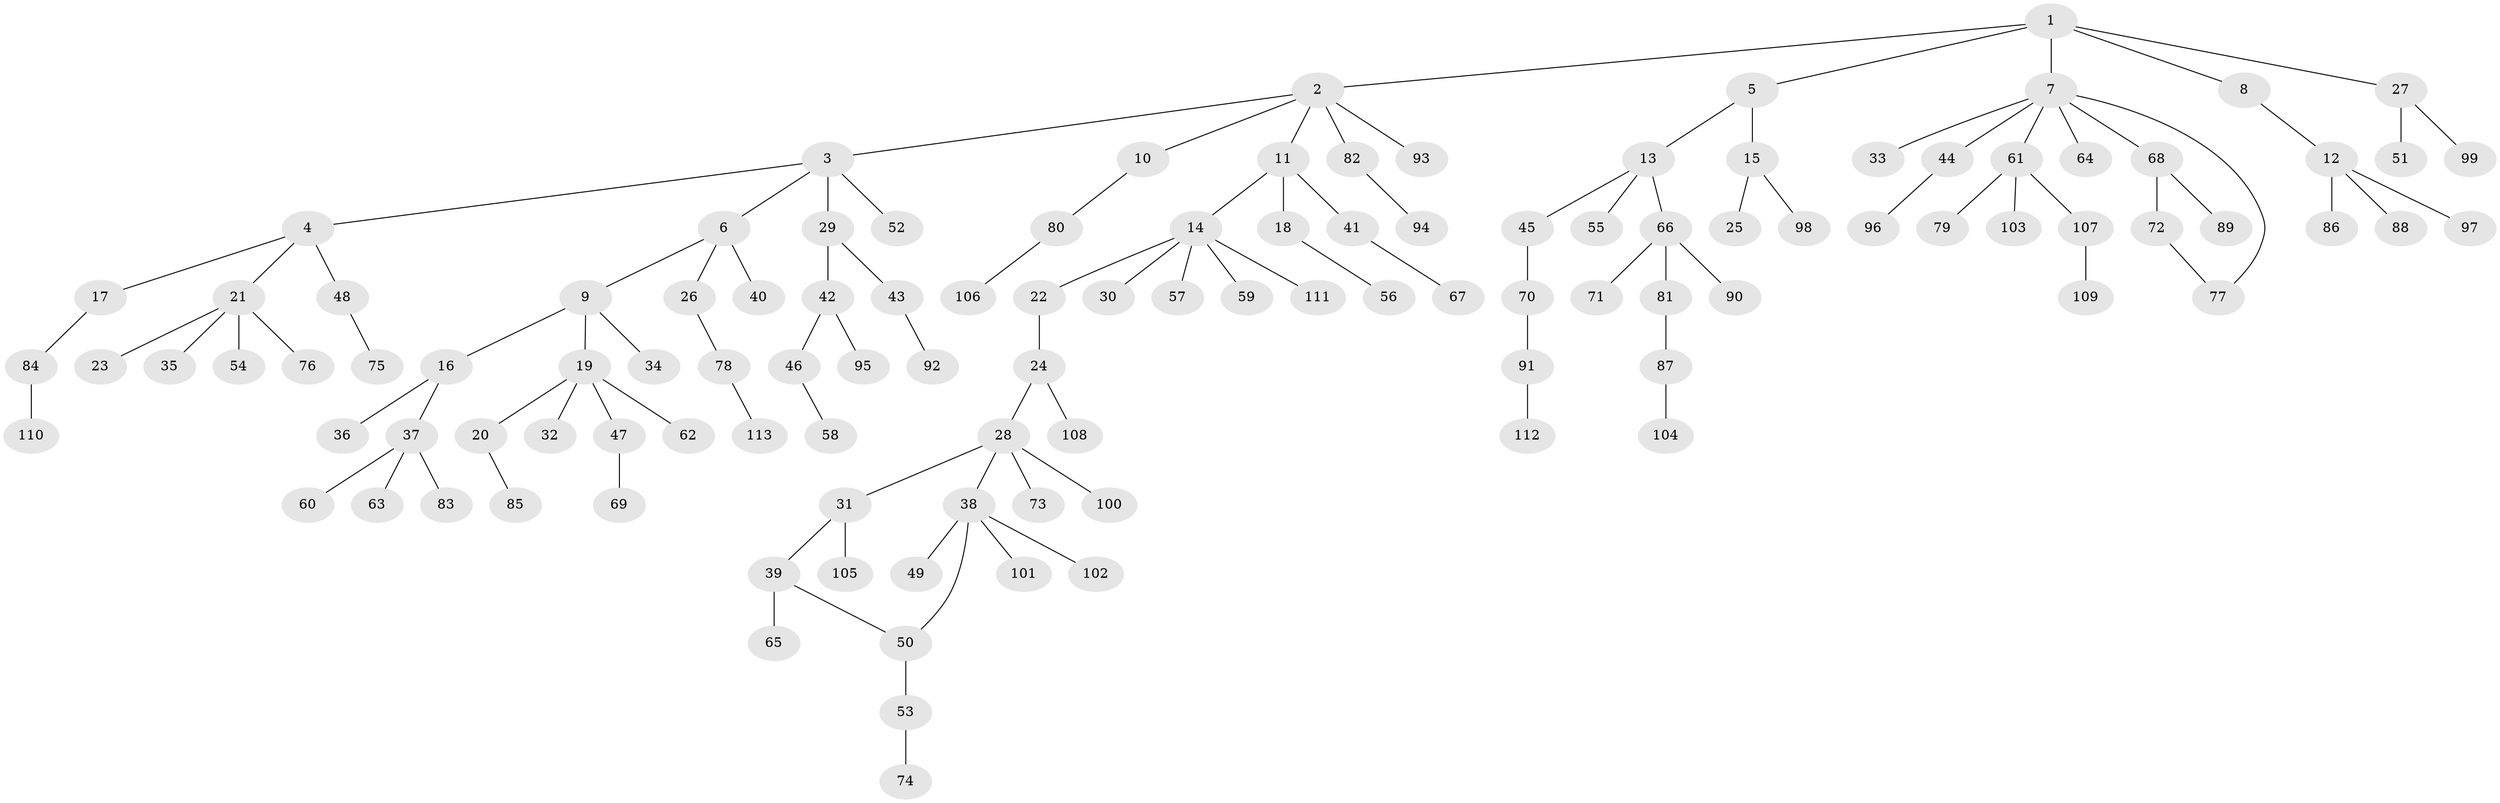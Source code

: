 // coarse degree distribution, {6: 0.03614457831325301, 9: 0.012048192771084338, 4: 0.08433734939759036, 2: 0.2289156626506024, 7: 0.012048192771084338, 3: 0.07228915662650602, 5: 0.012048192771084338, 1: 0.5421686746987951}
// Generated by graph-tools (version 1.1) at 2025/51/02/27/25 19:51:40]
// undirected, 113 vertices, 114 edges
graph export_dot {
graph [start="1"]
  node [color=gray90,style=filled];
  1;
  2;
  3;
  4;
  5;
  6;
  7;
  8;
  9;
  10;
  11;
  12;
  13;
  14;
  15;
  16;
  17;
  18;
  19;
  20;
  21;
  22;
  23;
  24;
  25;
  26;
  27;
  28;
  29;
  30;
  31;
  32;
  33;
  34;
  35;
  36;
  37;
  38;
  39;
  40;
  41;
  42;
  43;
  44;
  45;
  46;
  47;
  48;
  49;
  50;
  51;
  52;
  53;
  54;
  55;
  56;
  57;
  58;
  59;
  60;
  61;
  62;
  63;
  64;
  65;
  66;
  67;
  68;
  69;
  70;
  71;
  72;
  73;
  74;
  75;
  76;
  77;
  78;
  79;
  80;
  81;
  82;
  83;
  84;
  85;
  86;
  87;
  88;
  89;
  90;
  91;
  92;
  93;
  94;
  95;
  96;
  97;
  98;
  99;
  100;
  101;
  102;
  103;
  104;
  105;
  106;
  107;
  108;
  109;
  110;
  111;
  112;
  113;
  1 -- 2;
  1 -- 5;
  1 -- 7;
  1 -- 8;
  1 -- 27;
  2 -- 3;
  2 -- 10;
  2 -- 11;
  2 -- 82;
  2 -- 93;
  3 -- 4;
  3 -- 6;
  3 -- 29;
  3 -- 52;
  4 -- 17;
  4 -- 21;
  4 -- 48;
  5 -- 13;
  5 -- 15;
  6 -- 9;
  6 -- 26;
  6 -- 40;
  7 -- 33;
  7 -- 44;
  7 -- 61;
  7 -- 64;
  7 -- 68;
  7 -- 77;
  8 -- 12;
  9 -- 16;
  9 -- 19;
  9 -- 34;
  10 -- 80;
  11 -- 14;
  11 -- 18;
  11 -- 41;
  12 -- 86;
  12 -- 88;
  12 -- 97;
  13 -- 45;
  13 -- 55;
  13 -- 66;
  14 -- 22;
  14 -- 30;
  14 -- 57;
  14 -- 59;
  14 -- 111;
  15 -- 25;
  15 -- 98;
  16 -- 36;
  16 -- 37;
  17 -- 84;
  18 -- 56;
  19 -- 20;
  19 -- 32;
  19 -- 47;
  19 -- 62;
  20 -- 85;
  21 -- 23;
  21 -- 35;
  21 -- 54;
  21 -- 76;
  22 -- 24;
  24 -- 28;
  24 -- 108;
  26 -- 78;
  27 -- 51;
  27 -- 99;
  28 -- 31;
  28 -- 38;
  28 -- 73;
  28 -- 100;
  29 -- 42;
  29 -- 43;
  31 -- 39;
  31 -- 105;
  37 -- 60;
  37 -- 63;
  37 -- 83;
  38 -- 49;
  38 -- 101;
  38 -- 102;
  38 -- 50;
  39 -- 50;
  39 -- 65;
  41 -- 67;
  42 -- 46;
  42 -- 95;
  43 -- 92;
  44 -- 96;
  45 -- 70;
  46 -- 58;
  47 -- 69;
  48 -- 75;
  50 -- 53;
  53 -- 74;
  61 -- 79;
  61 -- 103;
  61 -- 107;
  66 -- 71;
  66 -- 81;
  66 -- 90;
  68 -- 72;
  68 -- 89;
  70 -- 91;
  72 -- 77;
  78 -- 113;
  80 -- 106;
  81 -- 87;
  82 -- 94;
  84 -- 110;
  87 -- 104;
  91 -- 112;
  107 -- 109;
}
